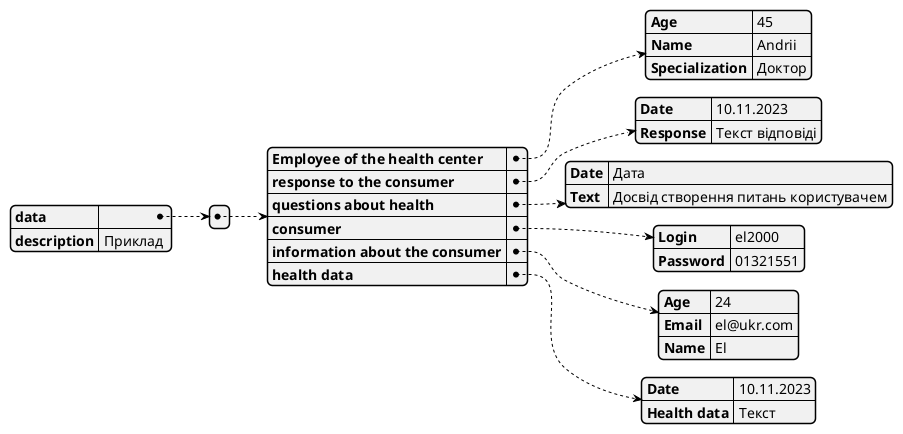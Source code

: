 @startjson
{
    "data": [
        {
            "Employee of the health center": {
                "Age": "45",
                "Name": "Andrii",
                "Specialization": "Доктор"
            },
            "response to the consumer": {
                "Date": "10.11.2023",
                "Response": "Текст відповіді"
            },
            "questions about health": {
                "Date": "Дата",
                "Text": "Досвід створення питань користувачем"
            },
            "consumer": {
                "Login": "el2000",
                "Password": "01321551"
            },
            "information about the consumer": {
                "Age": "24",
                "Email": "el@ukr.com",
                "Name": "El"
            },
            "health data": {
                "Date": "10.11.2023",
                "Health data": "Текст"
            }
        }
    ],
    "description": "Приклад "
}
@endjson
